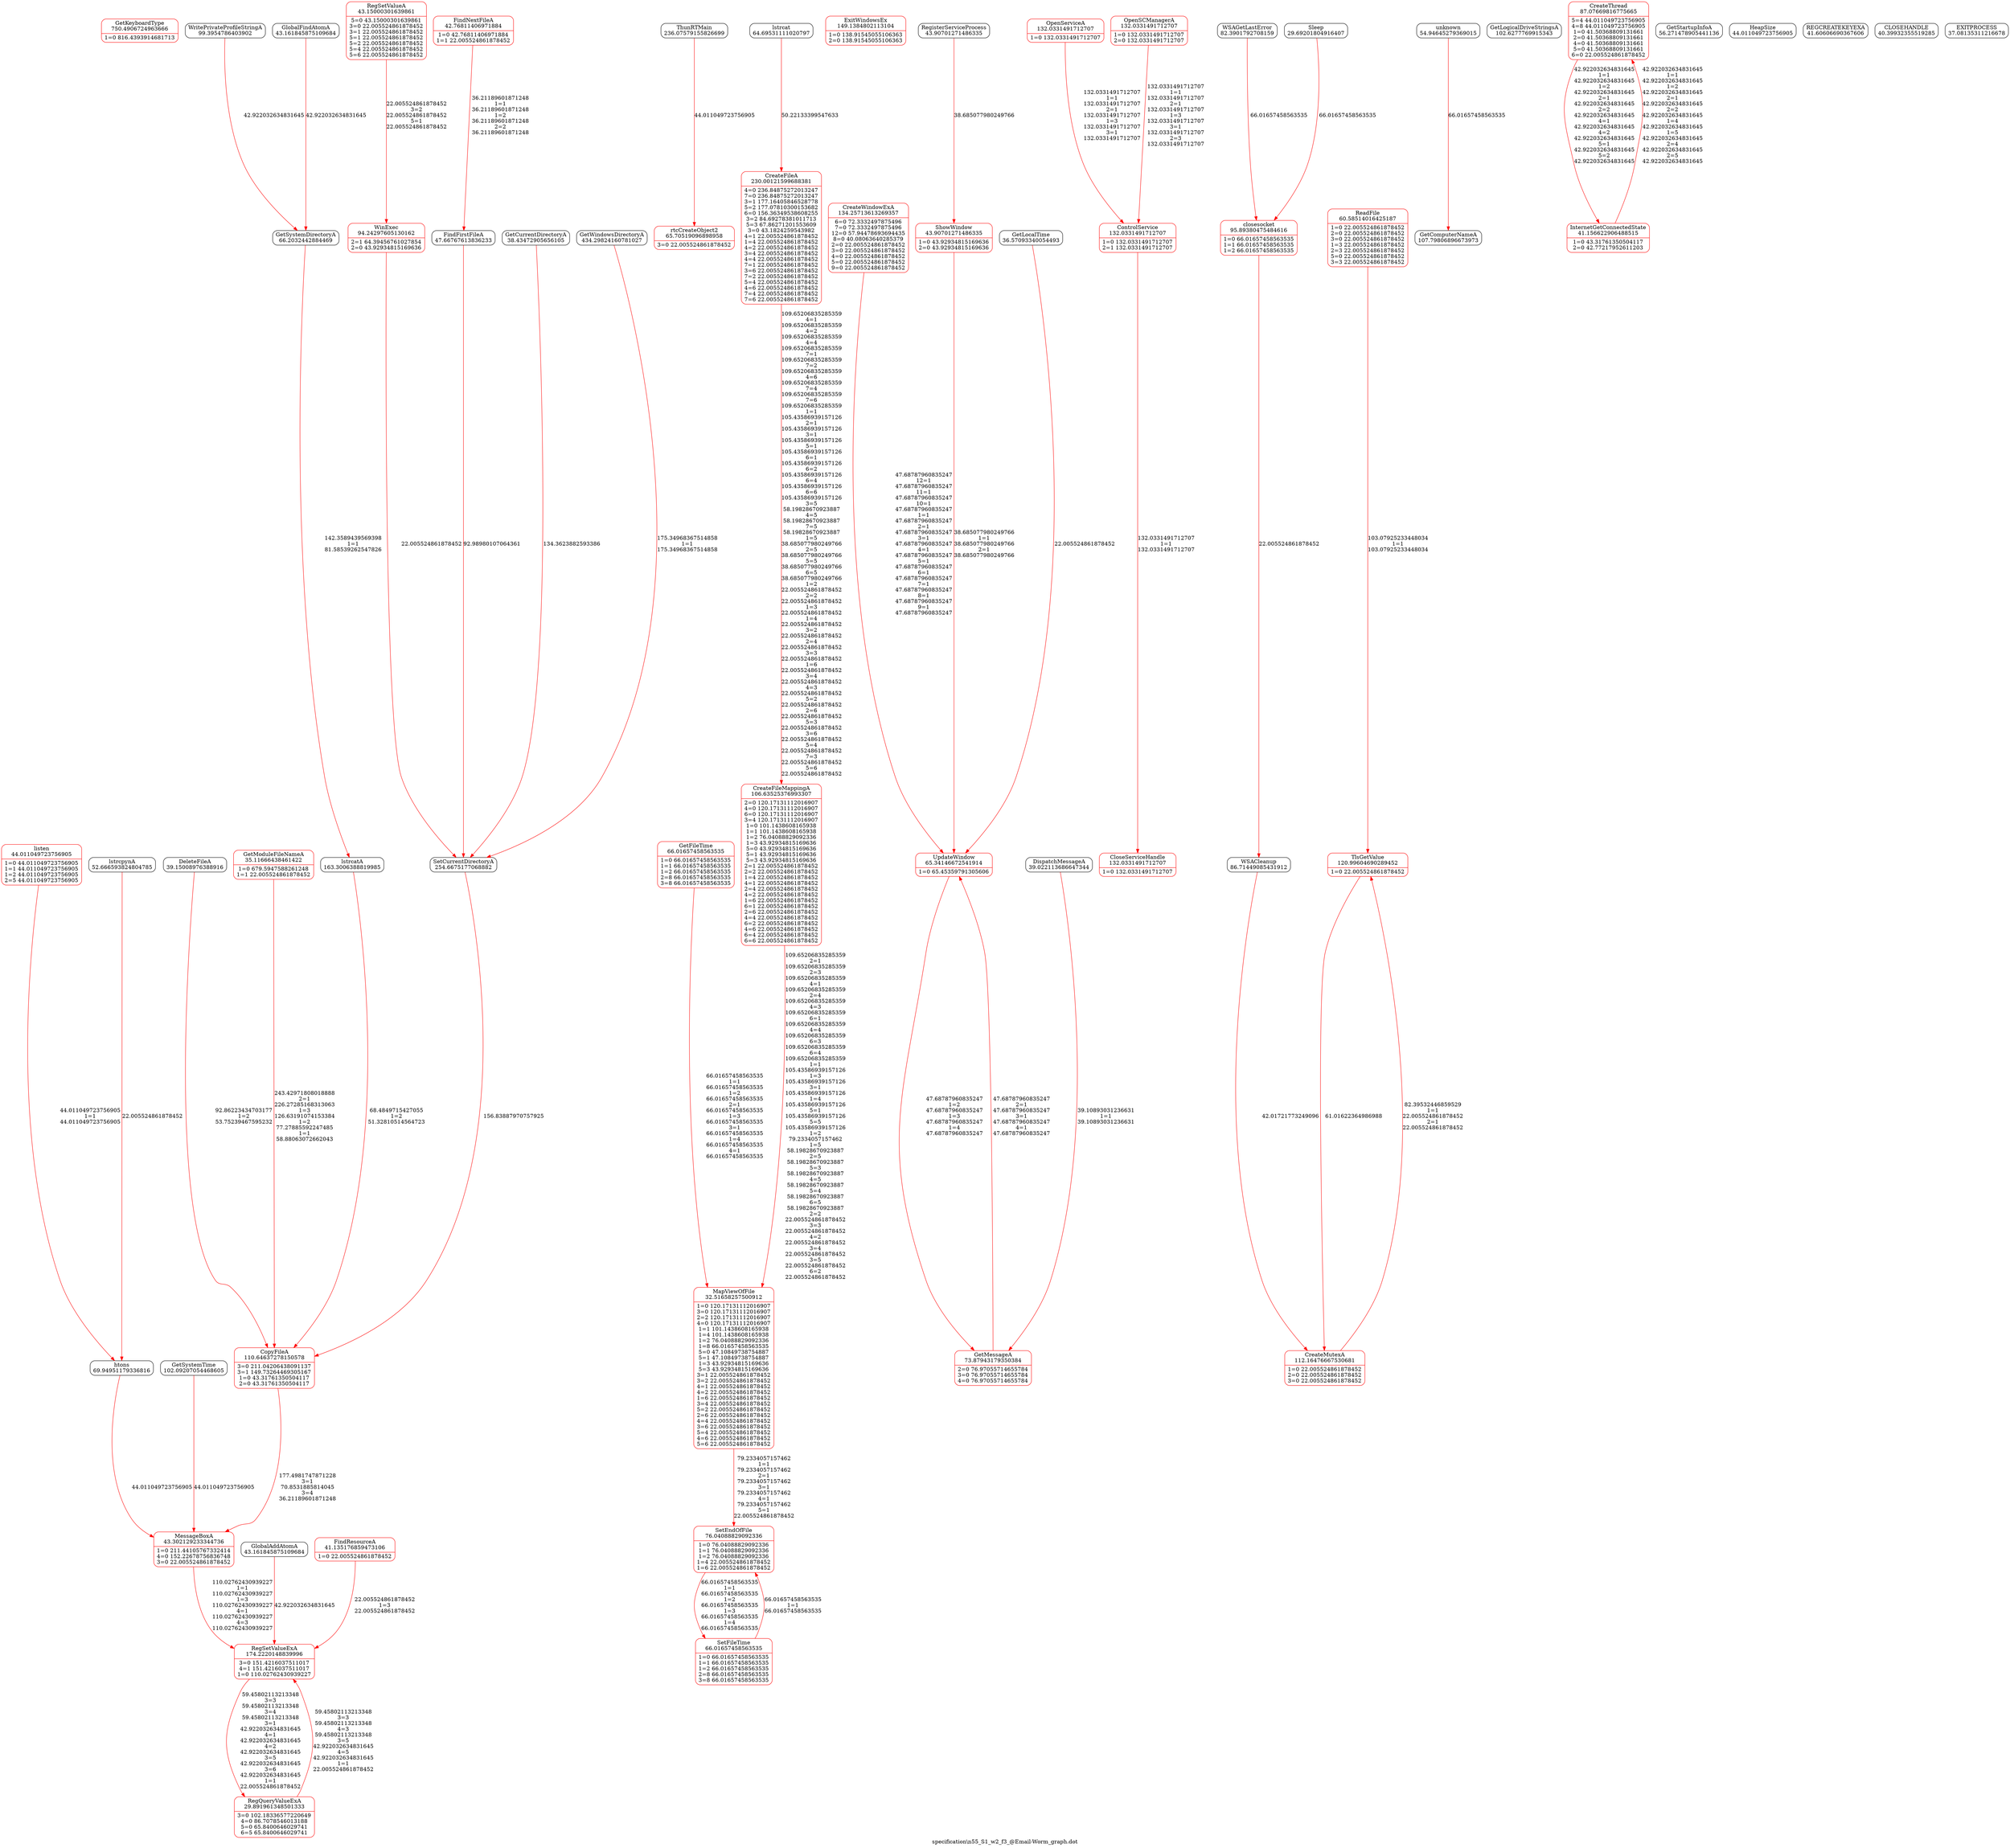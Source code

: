 digraph graphname { node [style=rounded]; label="specification\\n55_S1_w2_f3_@Email-Worm_graph.dot";
GetKeyboardType	 [shape=record label="{GetKeyboardType\n750.4906724963666|{1=0 816.4393914681713}}" color=red];
GetWindowsDirectoryA	 [shape=record label="{GetWindowsDirectoryA\n434.29824160781027}" color=black];
SetCurrentDirectoryA	 [shape=record label="{SetCurrentDirectoryA\n254.6675177068882}" color=black];
ThunRTMain	 [shape=record label="{ThunRTMain\n236.07579155826699}" color=black];
CreateFileA	 [shape=record label="{CreateFileA\n230.00121599688381|{4=0 236.84875272013247\n7=0 236.84875272013247\n3=1 177.16405846528778\n5=2 177.07810300153682\n6=0 156.36349538608255\n3=2 84.69278381011713\n5=3 67.86271201553609\n3=0 43.1824259543982\n4=1 22.005524861878452\n1=4 22.005524861878452\n4=2 22.005524861878452\n3=4 22.005524861878452\n4=4 22.005524861878452\n7=1 22.005524861878452\n3=6 22.005524861878452\n7=2 22.005524861878452\n5=4 22.005524861878452\n4=6 22.005524861878452\n7=4 22.005524861878452\n7=6 22.005524861878452}}" color=red];
RegSetValueExA	 [shape=record label="{RegSetValueExA\n174.2220148839996|{3=0 151.4216037511017\n4=1 151.4216037511017\n1=0 110.02762430939227}}" color=red];
lstrcatA	 [shape=record label="{lstrcatA\n163.3006388819985}" color=black];
ExitWindowsEx	 [shape=record label="{ExitWindowsEx\n149.1384802113104|{1=0 138.91545055106363\n2=0 138.91545055106363}}" color=red];
CreateWindowExA	 [shape=record label="{CreateWindowExA\n134.25713613269357|{6=0 72.3332497875496\n7=0 72.3332497875496\n12=0 57.94478693694435\n8=0 40.08063640285379\n2=0 22.005524861878452\n3=0 22.005524861878452\n4=0 22.005524861878452\n5=0 22.005524861878452\n9=0 22.005524861878452}}" color=red];
CloseServiceHandle	 [shape=record label="{CloseServiceHandle\n132.0331491712707|{1=0 132.0331491712707}}" color=red];
OpenServiceA	 [shape=record label="{OpenServiceA\n132.0331491712707|{1=0 132.0331491712707}}" color=red];
ControlService	 [shape=record label="{ControlService\n132.0331491712707|{1=0 132.0331491712707\n2=1 132.0331491712707}}" color=red];
OpenSCManagerA	 [shape=record label="{OpenSCManagerA\n132.0331491712707|{1=0 132.0331491712707\n2=0 132.0331491712707}}" color=red];
TlsGetValue	 [shape=record label="{TlsGetValue\n120.99604690289452|{1=0 22.005524861878452}}" color=red];
CreateMutexA	 [shape=record label="{CreateMutexA\n112.16476667530681|{1=0 22.005524861878452\n2=0 22.005524861878452\n3=0 22.005524861878452}}" color=red];
CopyFileA	 [shape=record label="{CopyFileA\n110.64637278150578|{3=0 211.04206438091137\n3=1 149.73264469305167\n1=0 43.31761350504117\n2=0 43.31761350504117}}" color=red];
GetComputerNameA	 [shape=record label="{GetComputerNameA\n107.79806896673973}" color=black];
CreateFileMappingA	 [shape=record label="{CreateFileMappingA\n106.63525376993307|{2=0 120.17131112016907\n4=0 120.17131112016907\n6=0 120.17131112016907\n3=4 120.17131112016907\n1=0 101.1438608165938\n1=1 101.1438608165938\n1=2 76.04088829092336\n1=3 43.92934815169636\n5=0 43.92934815169636\n5=1 43.92934815169636\n5=3 43.92934815169636\n2=1 22.005524861878452\n2=2 22.005524861878452\n1=4 22.005524861878452\n4=1 22.005524861878452\n2=4 22.005524861878452\n4=2 22.005524861878452\n1=6 22.005524861878452\n6=1 22.005524861878452\n2=6 22.005524861878452\n4=4 22.005524861878452\n6=2 22.005524861878452\n4=6 22.005524861878452\n6=4 22.005524861878452\n6=6 22.005524861878452}}" color=red];
GetLogicalDriveStringsA	 [shape=record label="{GetLogicalDriveStringsA\n102.6277769915343}" color=black];
GetSystemTime	 [shape=record label="{GetSystemTime\n102.09207054468605}" color=black];
WritePrivateProfileStringA	 [shape=record label="{WritePrivateProfileStringA\n99.3954786403902}" color=black];
closesocket	 [shape=record label="{closesocket\n95.89380475484616|{1=0 66.01657458563535\n1=1 66.01657458563535\n1=2 66.01657458563535}}" color=red];
WinExec	 [shape=record label="{WinExec\n94.24297605130162|{2=1 64.39456761027854\n2=0 43.92934815169636}}" color=red];
CreateThread	 [shape=record label="{CreateThread\n87.07669816775665|{5=4 44.011049723756905\n4=8 44.011049723756905\n1=0 41.50368809131661\n2=0 41.50368809131661\n4=0 41.50368809131661\n5=0 41.50368809131661\n6=0 22.005524861878452}}" color=red];
WSACleanup	 [shape=record label="{WSACleanup\n86.71449085431912}" color=black];
WSAGetLastError	 [shape=record label="{WSAGetLastError\n82.3901792708159}" color=black];
SetEndOfFile	 [shape=record label="{SetEndOfFile\n76.04088829092336|{1=0 76.04088829092336\n1=1 76.04088829092336\n1=2 76.04088829092336\n1=4 22.005524861878452\n1=6 22.005524861878452}}" color=red];
GetMessageA	 [shape=record label="{GetMessageA\n73.87943179350384|{2=0 76.97055714655784\n3=0 76.97055714655784\n4=0 76.97055714655784}}" color=red];
htons	 [shape=record label="{htons\n69.94951179336816}" color=black];
GetSystemDirectoryA	 [shape=record label="{GetSystemDirectoryA\n66.2032442884469}" color=black];
GetFileTime	 [shape=record label="{GetFileTime\n66.01657458563535|{1=0 66.01657458563535\n1=1 66.01657458563535\n1=2 66.01657458563535\n2=8 66.01657458563535\n3=8 66.01657458563535}}" color=red];
SetFileTime	 [shape=record label="{SetFileTime\n66.01657458563535|{1=0 66.01657458563535\n1=1 66.01657458563535\n1=2 66.01657458563535\n2=8 66.01657458563535\n3=8 66.01657458563535}}" color=red];
rtcCreateObject2	 [shape=record label="{rtcCreateObject2\n65.70519096898958|{3=0 22.005524861878452}}" color=red];
UpdateWindow	 [shape=record label="{UpdateWindow\n65.34146672541914|{1=0 65.45359791305606}}" color=red];
lstrcat	 [shape=record label="{lstrcat\n64.69531111020797}" color=black];
ReadFile	 [shape=record label="{ReadFile\n60.58514016425187|{1=0 22.005524861878452\n2=0 22.005524861878452\n3=0 22.005524861878452\n1=3 22.005524861878452\n2=3 22.005524861878452\n5=0 22.005524861878452\n3=3 22.005524861878452}}" color=red];
GetStartupInfoA	 [shape=record label="{GetStartupInfoA\n56.271478905441136}" color=black];
unknown	 [shape=record label="{unknown\n54.94645279369015}" color=black];
lstrcpynA	 [shape=record label="{lstrcpynA\n52.666593824804785}" color=black];
FindFirstFileA	 [shape=record label="{FindFirstFileA\n47.66767613836233}" color=black];
HeapSize	 [shape=record label="{HeapSize\n44.011049723756905}" color=black];
listen	 [shape=record label="{listen\n44.011049723756905|{1=0 44.011049723756905\n1=1 44.011049723756905\n1=2 44.011049723756905\n2=5 44.011049723756905}}" color=red];
ShowWindow	 [shape=record label="{ShowWindow\n43.90701271486335|{1=0 43.92934815169636\n2=0 43.92934815169636}}" color=red];
RegisterServiceProcess	 [shape=record label="{RegisterServiceProcess\n43.90701271486335}" color=black];
MessageBoxA	 [shape=record label="{MessageBoxA\n43.302129233344736|{1=0 211.44105767332414\n4=0 152.22678756836748\n3=0 22.005524861878452}}" color=red];
GlobalFindAtomA	 [shape=record label="{GlobalFindAtomA\n43.161845875109684}" color=black];
GlobalAddAtomA	 [shape=record label="{GlobalAddAtomA\n43.161845875109684}" color=black];
RegSetValueA	 [shape=record label="{RegSetValueA\n43.15000301639861|{5=0 43.15000301639861\n3=0 22.005524861878452\n3=1 22.005524861878452\n5=1 22.005524861878452\n5=2 22.005524861878452\n5=4 22.005524861878452\n5=6 22.005524861878452}}" color=red];
FindNextFileA	 [shape=record label="{FindNextFileA\n42.76811406971884|{1=0 42.76811406971884\n1=1 22.005524861878452}}" color=red];
REGCREATEKEYEXA	 [shape=record label="{REGCREATEKEYEXA\n41.60606690367606}" color=black];
InternetGetConnectedState	 [shape=record label="{InternetGetConnectedState\n41.156622906488515|{1=0 43.31761350504117\n2=0 42.77217952611203}}" color=red];
FindResourceA	 [shape=record label="{FindResourceA\n41.135176859473106|{1=0 22.005524861878452}}" color=red];
CLOSEHANDLE	 [shape=record label="{CLOSEHANDLE\n40.39932355519285}" color=black];
DeleteFileA	 [shape=record label="{DeleteFileA\n39.15008976388916}" color=black];
DispatchMessageA	 [shape=record label="{DispatchMessageA\n39.022113686647344}" color=black];
GetCurrentDirectoryA	 [shape=record label="{GetCurrentDirectoryA\n38.43472905656105}" color=black];
EXITPROCESS	 [shape=record label="{EXITPROCESS\n37.08135311216678}" color=black];
GetLocalTime	 [shape=record label="{GetLocalTime\n36.57093340054493}" color=black];
GetModuleFileNameA	 [shape=record label="{GetModuleFileNameA\n35.11666438461422|{1=0 679.5947588261248\n1=1 22.005524861878452}}" color=red];
MapViewOfFile	 [shape=record label="{MapViewOfFile\n32.51658257500912|{1=0 120.17131112016907\n3=0 120.17131112016907\n2=2 120.17131112016907\n4=0 120.17131112016907\n1=1 101.1438608165938\n1=4 101.1438608165938\n1=2 76.04088829092336\n1=8 66.01657458563535\n5=0 47.10849738754887\n5=1 47.10849738754887\n1=3 43.92934815169636\n5=3 43.92934815169636\n3=1 22.005524861878452\n3=2 22.005524861878452\n4=1 22.005524861878452\n4=2 22.005524861878452\n1=6 22.005524861878452\n3=4 22.005524861878452\n5=2 22.005524861878452\n2=6 22.005524861878452\n4=4 22.005524861878452\n3=6 22.005524861878452\n5=4 22.005524861878452\n4=6 22.005524861878452\n5=6 22.005524861878452}}" color=red];
RegQueryValueExA	 [shape=record label="{RegQueryValueExA\n29.891961348501333|{3=0 102.18336577220649\n4=0 86.7078546013188\n5=0 65.8400646029741\n6=5 65.8400646029741}}" color=red];
Sleep	 [shape=record label="{Sleep\n29.69201804916407}" color=black];
GetWindowsDirectoryA->SetCurrentDirectoryA	 [label="175.34968367514858\n1=1\n175.34968367514858" color=red];
SetCurrentDirectoryA->CopyFileA	 [label="156.83887970757925" color=red];
ThunRTMain->rtcCreateObject2	 [label="44.011049723756905" color=red];
CreateFileA->CreateFileMappingA	 [label="109.65206835285359\n4=1\n109.65206835285359\n4=2\n109.65206835285359\n4=4\n109.65206835285359\n7=1\n109.65206835285359\n7=2\n109.65206835285359\n4=6\n109.65206835285359\n7=4\n109.65206835285359\n7=6\n109.65206835285359\n1=1\n105.43586939157126\n2=1\n105.43586939157126\n3=1\n105.43586939157126\n5=1\n105.43586939157126\n6=1\n105.43586939157126\n6=2\n105.43586939157126\n6=4\n105.43586939157126\n6=6\n105.43586939157126\n3=5\n58.19828670923887\n4=5\n58.19828670923887\n7=5\n58.19828670923887\n1=5\n38.685077980249766\n2=5\n38.685077980249766\n5=5\n38.685077980249766\n6=5\n38.685077980249766\n1=2\n22.005524861878452\n2=2\n22.005524861878452\n1=3\n22.005524861878452\n1=4\n22.005524861878452\n3=2\n22.005524861878452\n2=4\n22.005524861878452\n3=3\n22.005524861878452\n1=6\n22.005524861878452\n3=4\n22.005524861878452\n4=3\n22.005524861878452\n5=2\n22.005524861878452\n2=6\n22.005524861878452\n5=3\n22.005524861878452\n3=6\n22.005524861878452\n5=4\n22.005524861878452\n7=3\n22.005524861878452\n5=6\n22.005524861878452" color=red];
RegSetValueExA->RegQueryValueExA	 [label="59.45802113213348\n3=3\n59.45802113213348\n3=4\n59.45802113213348\n3=1\n42.922032634831645\n4=1\n42.922032634831645\n4=2\n42.922032634831645\n3=5\n42.922032634831645\n3=6\n42.922032634831645\n1=1\n22.005524861878452" color=red];
lstrcatA->CopyFileA	 [label="68.4849715427055\n1=2\n51.32810514564723" color=red];
CreateWindowExA->UpdateWindow	 [label="47.68787960835247\n12=1\n47.68787960835247\n11=1\n47.68787960835247\n10=1\n47.68787960835247\n1=1\n47.68787960835247\n2=1\n47.68787960835247\n3=1\n47.68787960835247\n4=1\n47.68787960835247\n5=1\n47.68787960835247\n6=1\n47.68787960835247\n7=1\n47.68787960835247\n8=1\n47.68787960835247\n9=1\n47.68787960835247" color=red];
OpenServiceA->ControlService	 [label="132.0331491712707\n1=1\n132.0331491712707\n2=1\n132.0331491712707\n1=3\n132.0331491712707\n3=1\n132.0331491712707" color=red];
ControlService->CloseServiceHandle	 [label="132.0331491712707\n1=1\n132.0331491712707" color=red];
OpenSCManagerA->ControlService	 [label="132.0331491712707\n1=1\n132.0331491712707\n2=1\n132.0331491712707\n1=3\n132.0331491712707\n3=1\n132.0331491712707\n2=3\n132.0331491712707" color=red];
TlsGetValue->CreateMutexA	 [label="61.01622364986988" color=red];
CreateMutexA->TlsGetValue	 [label="82.39532446859529\n1=1\n22.005524861878452\n2=1\n22.005524861878452" color=red];
CopyFileA->MessageBoxA	 [label="177.4981747871228\n3=1\n70.8531885814045\n3=4\n36.21189601871248" color=red];
CreateFileMappingA->MapViewOfFile	 [label="109.65206835285359\n2=1\n109.65206835285359\n2=3\n109.65206835285359\n4=1\n109.65206835285359\n2=4\n109.65206835285359\n4=3\n109.65206835285359\n6=1\n109.65206835285359\n4=4\n109.65206835285359\n6=3\n109.65206835285359\n6=4\n109.65206835285359\n1=1\n105.43586939157126\n1=3\n105.43586939157126\n3=1\n105.43586939157126\n1=4\n105.43586939157126\n5=1\n105.43586939157126\n5=5\n105.43586939157126\n1=2\n79.2334057157462\n1=5\n58.19828670923887\n2=5\n58.19828670923887\n5=3\n58.19828670923887\n4=5\n58.19828670923887\n5=4\n58.19828670923887\n6=5\n58.19828670923887\n2=2\n22.005524861878452\n3=3\n22.005524861878452\n4=2\n22.005524861878452\n3=4\n22.005524861878452\n3=5\n22.005524861878452\n6=2\n22.005524861878452" color=red];
GetSystemTime->MessageBoxA	 [label="44.011049723756905" color=red];
WritePrivateProfileStringA->GetSystemDirectoryA	 [label="42.922032634831645" color=red];
closesocket->WSACleanup	 [label="22.005524861878452" color=red];
WinExec->SetCurrentDirectoryA	 [label="22.005524861878452" color=red];
CreateThread->InternetGetConnectedState	 [label="42.922032634831645\n1=1\n42.922032634831645\n1=2\n42.922032634831645\n2=1\n42.922032634831645\n2=2\n42.922032634831645\n4=1\n42.922032634831645\n4=2\n42.922032634831645\n5=1\n42.922032634831645\n5=2\n42.922032634831645" color=red];
WSACleanup->CreateMutexA	 [label="42.01721773249096" color=red];
WSAGetLastError->closesocket	 [label="66.01657458563535" color=red];
SetEndOfFile->SetFileTime	 [label="66.01657458563535\n1=1\n66.01657458563535\n1=2\n66.01657458563535\n1=3\n66.01657458563535\n1=4\n66.01657458563535" color=red];
GetMessageA->UpdateWindow	 [label="47.68787960835247\n2=1\n47.68787960835247\n3=1\n47.68787960835247\n4=1\n47.68787960835247" color=red];
htons->MessageBoxA	 [label="44.011049723756905" color=red];
GetSystemDirectoryA->lstrcatA	 [label="142.3589439569398\n1=1\n81.58539262547826" color=red];
GetFileTime->MapViewOfFile	 [label="66.01657458563535\n1=1\n66.01657458563535\n1=2\n66.01657458563535\n2=1\n66.01657458563535\n1=3\n66.01657458563535\n3=1\n66.01657458563535\n1=4\n66.01657458563535\n4=1\n66.01657458563535" color=red];
SetFileTime->SetEndOfFile	 [label="66.01657458563535\n1=1\n66.01657458563535" color=red];
UpdateWindow->GetMessageA	 [label="47.68787960835247\n1=2\n47.68787960835247\n1=3\n47.68787960835247\n1=4\n47.68787960835247" color=red];
lstrcat->CreateFileA	 [label="50.22133399547633" color=red];
ReadFile->TlsGetValue	 [label="103.07925233448034\n1=1\n103.07925233448034" color=red];
unknown->GetComputerNameA	 [label="66.01657458563535" color=red];
lstrcpynA->htons	 [label="22.005524861878452" color=red];
FindFirstFileA->SetCurrentDirectoryA	 [label="92.98980107064361" color=red];
listen->htons	 [label="44.011049723756905\n1=1\n44.011049723756905" color=red];
ShowWindow->UpdateWindow	 [label="38.685077980249766\n1=1\n38.685077980249766\n2=1\n38.685077980249766" color=red];
RegisterServiceProcess->ShowWindow	 [label="38.685077980249766" color=red];
MessageBoxA->RegSetValueExA	 [label="110.02762430939227\n1=1\n110.02762430939227\n1=3\n110.02762430939227\n4=1\n110.02762430939227\n4=3\n110.02762430939227" color=red];
GlobalFindAtomA->GetSystemDirectoryA	 [label="42.922032634831645" color=red];
GlobalAddAtomA->RegSetValueExA	 [label="42.922032634831645" color=red];
RegSetValueA->WinExec	 [label="22.005524861878452\n3=2\n22.005524861878452\n5=1\n22.005524861878452" color=red];
FindNextFileA->FindFirstFileA	 [label="36.21189601871248\n1=1\n36.21189601871248\n1=2\n36.21189601871248\n2=2\n36.21189601871248" color=red];
InternetGetConnectedState->CreateThread	 [label="42.922032634831645\n1=1\n42.922032634831645\n1=2\n42.922032634831645\n2=1\n42.922032634831645\n2=2\n42.922032634831645\n1=4\n42.922032634831645\n1=5\n42.922032634831645\n2=4\n42.922032634831645\n2=5\n42.922032634831645" color=red];
FindResourceA->RegSetValueExA	 [label="22.005524861878452\n1=3\n22.005524861878452" color=red];
DeleteFileA->CopyFileA	 [label="92.86223434703177\n1=2\n53.75239467595232" color=red];
DispatchMessageA->GetMessageA	 [label="39.10893031236631\n1=1\n39.10893031236631" color=red];
GetCurrentDirectoryA->SetCurrentDirectoryA	 [label="134.3623882593386" color=red];
GetLocalTime->UpdateWindow	 [label="22.005524861878452" color=red];
GetModuleFileNameA->CopyFileA	 [label="243.42971808018888\n2=1\n226.27285168313063\n1=3\n126.63191074153384\n1=2\n77.27885592247485\n1=1\n58.88063072662043" color=red];
MapViewOfFile->SetEndOfFile	 [label="79.2334057157462\n1=1\n79.2334057157462\n2=1\n79.2334057157462\n3=1\n79.2334057157462\n4=1\n79.2334057157462\n5=1\n22.005524861878452" color=red];
RegQueryValueExA->RegSetValueExA	 [label="59.45802113213348\n3=3\n59.45802113213348\n4=3\n59.45802113213348\n3=5\n42.922032634831645\n4=5\n42.922032634831645\n1=1\n22.005524861878452" color=red];
Sleep->closesocket	 [label="66.01657458563535" color=red];
}
